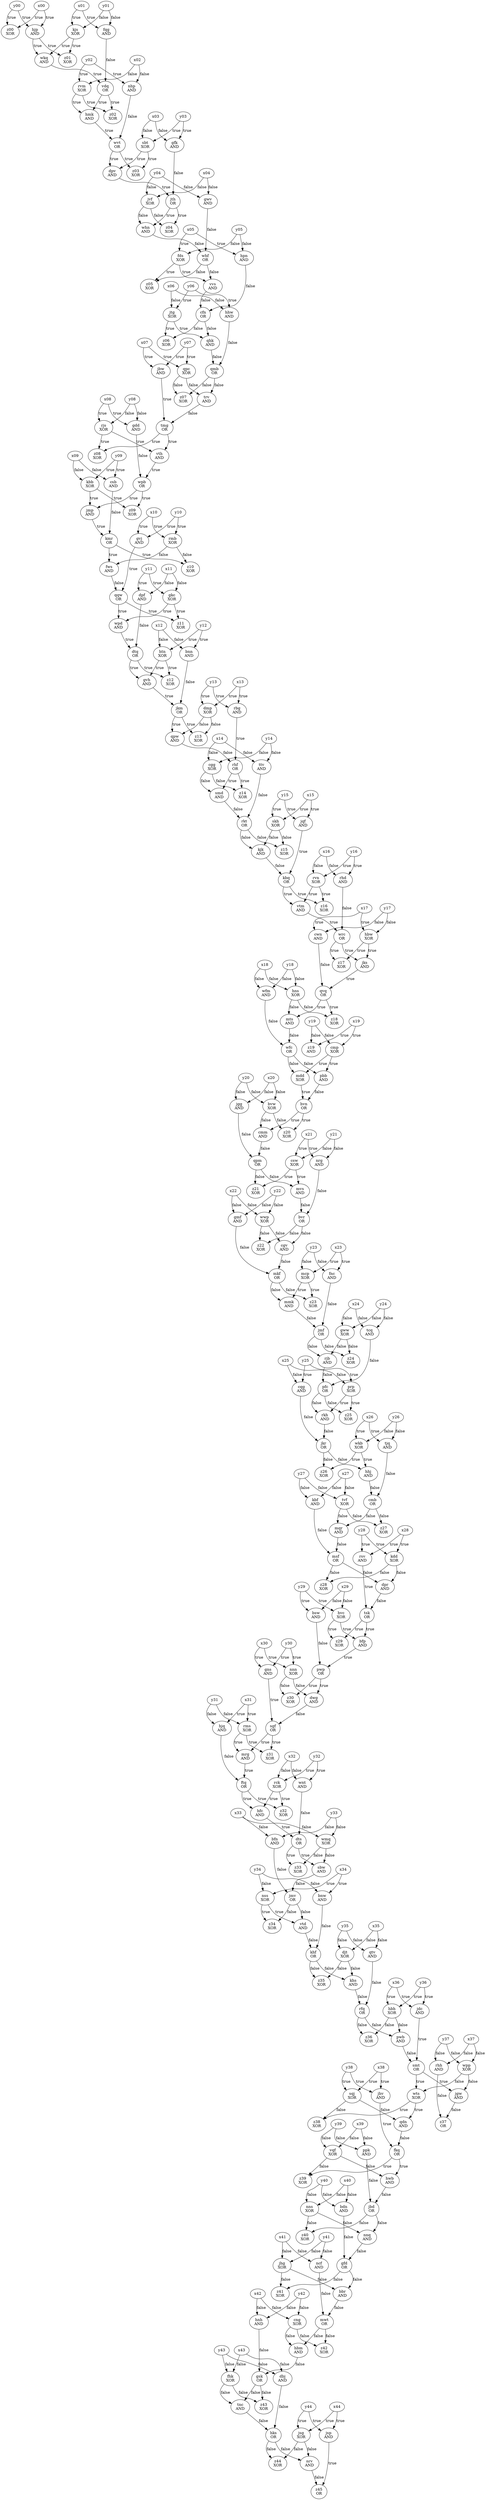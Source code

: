digraph {
    0 [ label = "y33" ]
    1 [ label = "bfn\nAND" ]
    2 [ label = "x33" ]
    3 [ label = "y32" ]
    4 [ label = "rck\nXOR" ]
    5 [ label = "x32" ]
    6 [ label = "x30" ]
    7 [ label = "gns\nAND" ]
    8 [ label = "y30" ]
    9 [ label = "y36" ]
    10 [ label = "hbh\nXOR" ]
    11 [ label = "x36" ]
    12 [ label = "cng\nXOR" ]
    13 [ label = "z42\nXOR" ]
    14 [ label = "mwt\nOR" ]
    15 [ label = "bsw\nAND" ]
    16 [ label = "pwp\nOR" ]
    17 [ label = "bfp\nAND" ]
    18 [ label = "x00" ]
    19 [ label = "z00\nXOR" ]
    20 [ label = "y00" ]
    21 [ label = "y26" ]
    22 [ label = "wkb\nXOR" ]
    23 [ label = "x26" ]
    24 [ label = "x31" ]
    25 [ label = "hjq\nAND" ]
    26 [ label = "y31" ]
    27 [ label = "jhg\nXOR" ]
    28 [ label = "bbr\nAND" ]
    29 [ label = "gfd\nOR" ]
    30 [ label = "y43" ]
    31 [ label = "fhk\nXOR" ]
    32 [ label = "x43" ]
    33 [ label = "mrg\nAND" ]
    34 [ label = "ftq\nOR" ]
    35 [ label = "jks\nAND" ]
    36 [ label = "qvq\nOR" ]
    37 [ label = "cwn\nAND" ]
    38 [ label = "wrc\nOR" ]
    39 [ label = "z17\nXOR" ]
    40 [ label = "hbw\nXOR" ]
    41 [ label = "skh\nXOR" ]
    42 [ label = "z15\nXOR" ]
    43 [ label = "rkt\nOR" ]
    44 [ label = "x27" ]
    45 [ label = "kbf\nAND" ]
    46 [ label = "y27" ]
    47 [ label = "jgg\nAND" ]
    48 [ label = "qpm\nOR" ]
    49 [ label = "cmm\nAND" ]
    50 [ label = "y17" ]
    51 [ label = "x17" ]
    52 [ label = "khf\nOR" ]
    53 [ label = "khs\nAND" ]
    54 [ label = "djt\nXOR" ]
    55 [ label = "qqw\nOR" ]
    56 [ label = "z11\nXOR" ]
    57 [ label = "gkc\nXOR" ]
    58 [ label = "rms\nXOR" ]
    59 [ label = "z31\nXOR" ]
    60 [ label = "sgf\nOR" ]
    61 [ label = "gww\nXOR" ]
    62 [ label = "z24\nXOR" ]
    63 [ label = "jmf\nOR" ]
    64 [ label = "x01" ]
    65 [ label = "kjs\nXOR" ]
    66 [ label = "y01" ]
    67 [ label = "dwg\nAND" ]
    68 [ label = "nnn\nXOR" ]
    69 [ label = "tjq\nAND" ]
    70 [ label = "cmb\nOR" ]
    71 [ label = "hhj\nAND" ]
    72 [ label = "x05" ]
    73 [ label = "fds\nXOR" ]
    74 [ label = "y05" ]
    75 [ label = "x07" ]
    76 [ label = "jbw\nAND" ]
    77 [ label = "y07" ]
    78 [ label = "wnt\nAND" ]
    79 [ label = "x14" ]
    80 [ label = "cgg\nXOR" ]
    81 [ label = "y14" ]
    82 [ label = "rhf\nOR" ]
    83 [ label = "smd\nAND" ]
    84 [ label = "z35\nXOR" ]
    85 [ label = "tcq\nAND" ]
    86 [ label = "pfc\nOR" ]
    87 [ label = "rjb\nAND" ]
    88 [ label = "qtv\nAND" ]
    89 [ label = "rfq\nOR" ]
    90 [ label = "y41" ]
    91 [ label = "x41" ]
    92 [ label = "tmg\nOR" ]
    93 [ label = "trv\nAND" ]
    94 [ label = "y21" ]
    95 [ label = "csw\nXOR" ]
    96 [ label = "x21" ]
    97 [ label = "jkm\nOR" ]
    98 [ label = "z13\nXOR" ]
    99 [ label = "dmp\nXOR" ]
    100 [ label = "rkh\nAND" ]
    101 [ label = "jkr\nOR" ]
    102 [ label = "cqg\nAND" ]
    103 [ label = "y20" ]
    104 [ label = "bvw\nXOR" ]
    105 [ label = "x20" ]
    106 [ label = "pwb\nAND" ]
    107 [ label = "smt\nOR" ]
    108 [ label = "jdc\nAND" ]
    109 [ label = "x13" ]
    110 [ label = "rbg\nAND" ]
    111 [ label = "y13" ]
    112 [ label = "wvt\nOR" ]
    113 [ label = "z03\nXOR" ]
    114 [ label = "sbt\nXOR" ]
    115 [ label = "z41\nXOR" ]
    116 [ label = "fqg\nAND" ]
    117 [ label = "wfc\nOR" ]
    118 [ label = "mdd\nXOR" ]
    119 [ label = "cmp\nXOR" ]
    120 [ label = "z14\nXOR" ]
    121 [ label = "z26\nXOR" ]
    122 [ label = "x08" ]
    123 [ label = "gdd\nAND" ]
    124 [ label = "y08" ]
    125 [ label = "vvs\nAND" ]
    126 [ label = "whf\nOR" ]
    127 [ label = "y19" ]
    128 [ label = "z19\nAND" ]
    129 [ label = "x19" ]
    130 [ label = "nss\nXOR" ]
    131 [ label = "vtd\nAND" ]
    132 [ label = "jmv\nOR" ]
    133 [ label = "z30\nXOR" ]
    134 [ label = "x23" ]
    135 [ label = "mcp\nXOR" ]
    136 [ label = "y23" ]
    137 [ label = "jvf\nXOR" ]
    138 [ label = "z04\nXOR" ]
    139 [ label = "jth\nOR" ]
    140 [ label = "y38" ]
    141 [ label = "jhv\nAND" ]
    142 [ label = "x38" ]
    143 [ label = "wkq\nAND" ]
    144 [ label = "hjp\nAND" ]
    145 [ label = "sqj\nXOR" ]
    146 [ label = "qdn\nAND" ]
    147 [ label = "wts\nXOR" ]
    148 [ label = "y16" ]
    149 [ label = "rvn\nXOR" ]
    150 [ label = "x16" ]
    151 [ label = "msf\nOR" ]
    152 [ label = "mqr\nAND" ]
    153 [ label = "y25" ]
    154 [ label = "prp\nXOR" ]
    155 [ label = "x25" ]
    156 [ label = "cgv\nAND" ]
    157 [ label = "mkf\nOR" ]
    158 [ label = "gmf\nAND" ]
    159 [ label = "y12" ]
    160 [ label = "htn\nXOR" ]
    161 [ label = "x12" ]
    162 [ label = "kdd\nXOR" ]
    163 [ label = "dpr\nAND" ]
    164 [ label = "bnw\nAND" ]
    165 [ label = "ttv\nAND" ]
    166 [ label = "fnc\nAND" ]
    167 [ label = "mmk\nAND" ]
    168 [ label = "ppk\nAND" ]
    169 [ label = "jbd\nOR" ]
    170 [ label = "hwb\nAND" ]
    171 [ label = "nnq\nAND" ]
    172 [ label = "nns\nXOR" ]
    173 [ label = "z23\nXOR" ]
    174 [ label = "kbb\nXOR" ]
    175 [ label = "jmp\nAND" ]
    176 [ label = "wpb\nOR" ]
    177 [ label = "pbb\nAND" ]
    178 [ label = "hvn\nOR" ]
    179 [ label = "dts\nOR" ]
    180 [ label = "z33\nXOR" ]
    181 [ label = "wmq\nXOR" ]
    182 [ label = "x42" ]
    183 [ label = "hnh\nAND" ]
    184 [ label = "y42" ]
    185 [ label = "hfc\nAND" ]
    186 [ label = "z36\nXOR" ]
    187 [ label = "hpn\nAND" ]
    188 [ label = "z40\nXOR" ]
    189 [ label = "z34\nXOR" ]
    190 [ label = "vth\nAND" ]
    191 [ label = "rjs\nXOR" ]
    192 [ label = "x35" ]
    193 [ label = "y35" ]
    194 [ label = "y02" ]
    195 [ label = "rvm\nXOR" ]
    196 [ label = "x02" ]
    197 [ label = "y28" ]
    198 [ label = "rsv\nAND" ]
    199 [ label = "x28" ]
    200 [ label = "wfm\nAND" ]
    201 [ label = "mts\nAND" ]
    202 [ label = "ncf\nAND" ]
    203 [ label = "z09\nXOR" ]
    204 [ label = "x06" ]
    205 [ label = "jtg\nXOR" ]
    206 [ label = "y06" ]
    207 [ label = "sbw\nAND" ]
    208 [ label = "kmr\nOR" ]
    209 [ label = "z10\nXOR" ]
    210 [ label = "rmb\nXOR" ]
    211 [ label = "z16\nXOR" ]
    212 [ label = "kbq\nOR" ]
    213 [ label = "y09" ]
    214 [ label = "x09" ]
    215 [ label = "gsk\nOR" ]
    216 [ label = "z43\nXOR" ]
    217 [ label = "y29" ]
    218 [ label = "hvc\nXOR" ]
    219 [ label = "x29" ]
    220 [ label = "wwp\nXOR" ]
    221 [ label = "bvr\nOR" ]
    222 [ label = "tnc\nAND" ]
    223 [ label = "hks\nOR" ]
    224 [ label = "dbj\nAND" ]
    225 [ label = "tvf\nXOR" ]
    226 [ label = "z27\nXOR" ]
    227 [ label = "z20\nXOR" ]
    228 [ label = "x44" ]
    229 [ label = "jsg\nXOR" ]
    230 [ label = "y44" ]
    231 [ label = "tsk\nOR" ]
    232 [ label = "z38\nXOR" ]
    233 [ label = "x40" ]
    234 [ label = "bdn\nAND" ]
    235 [ label = "y40" ]
    236 [ label = "qpc\nXOR" ]
    237 [ label = "qmb\nOR" ]
    238 [ label = "z18\nXOR" ]
    239 [ label = "hns\nXOR" ]
    240 [ label = "fkq\nOR" ]
    241 [ label = "z02\nXOR" ]
    242 [ label = "vdq\nOR" ]
    243 [ label = "z05\nXOR" ]
    244 [ label = "y34" ]
    245 [ label = "x34" ]
    246 [ label = "nrg\nAND" ]
    247 [ label = "y18" ]
    248 [ label = "x18" ]
    249 [ label = "jqf\nAND" ]
    250 [ label = "kjk\nAND" ]
    251 [ label = "qpw\nAND" ]
    252 [ label = "y24" ]
    253 [ label = "x24" ]
    254 [ label = "fws\nAND" ]
    255 [ label = "y39" ]
    256 [ label = "vqf\nXOR" ]
    257 [ label = "x39" ]
    258 [ label = "z21\nXOR" ]
    259 [ label = "wpp\nXOR" ]
    260 [ label = "bnn\nAND" ]
    261 [ label = "x10" ]
    262 [ label = "y10" ]
    263 [ label = "cfn\nOR" ]
    264 [ label = "mvs\nAND" ]
    265 [ label = "vtm\nAND" ]
    266 [ label = "gfk\nAND" ]
    267 [ label = "dpv\nAND" ]
    268 [ label = "z01\nXOR" ]
    269 [ label = "hbm\nAND" ]
    270 [ label = "z29\nXOR" ]
    271 [ label = "whn\nAND" ]
    272 [ label = "nhp\nAND" ]
    273 [ label = "y04" ]
    274 [ label = "x04" ]
    275 [ label = "z25\nXOR" ]
    276 [ label = "y03" ]
    277 [ label = "x03" ]
    278 [ label = "z39\nXOR" ]
    279 [ label = "x15" ]
    280 [ label = "y15" ]
    281 [ label = "wpd\nAND" ]
    282 [ label = "dtq\nOR" ]
    283 [ label = "dpf\nAND" ]
    284 [ label = "nrv\nAND" ]
    285 [ label = "z45\nOR" ]
    286 [ label = "jsp\nAND" ]
    287 [ label = "qhk\nAND" ]
    288 [ label = "rhd\nAND" ]
    289 [ label = "gvh\nAND" ]
    290 [ label = "z12\nXOR" ]
    291 [ label = "hmk\nAND" ]
    292 [ label = "jgw\nAND" ]
    293 [ label = "z37\nOR" ]
    294 [ label = "rhh\nAND" ]
    295 [ label = "z44\nXOR" ]
    296 [ label = "gwv\nAND" ]
    297 [ label = "z28\nXOR" ]
    298 [ label = "z08\nXOR" ]
    299 [ label = "hhw\nAND" ]
    300 [ label = "gvj\nAND" ]
    301 [ label = "y11" ]
    302 [ label = "x11" ]
    303 [ label = "csb\nAND" ]
    304 [ label = "y37" ]
    305 [ label = "x37" ]
    306 [ label = "z32\nXOR" ]
    307 [ label = "y22" ]
    308 [ label = "x22" ]
    309 [ label = "z07\nXOR" ]
    310 [ label = "z06\nXOR" ]
    311 [ label = "z22\nXOR" ]
    0 -> 1 [ label = "false" ]
    2 -> 1 [ label = "false" ]
    3 -> 4 [ label = "true" ]
    5 -> 4 [ label = "false" ]
    6 -> 7 [ label = "true" ]
    8 -> 7 [ label = "true" ]
    9 -> 10 [ label = "true" ]
    11 -> 10 [ label = "true" ]
    12 -> 13 [ label = "false" ]
    14 -> 13 [ label = "false" ]
    15 -> 16 [ label = "false" ]
    17 -> 16 [ label = "true" ]
    18 -> 19 [ label = "true" ]
    20 -> 19 [ label = "true" ]
    21 -> 22 [ label = "false" ]
    23 -> 22 [ label = "true" ]
    24 -> 25 [ label = "true" ]
    26 -> 25 [ label = "false" ]
    27 -> 28 [ label = "false" ]
    29 -> 28 [ label = "false" ]
    30 -> 31 [ label = "false" ]
    32 -> 31 [ label = "false" ]
    33 -> 34 [ label = "true" ]
    25 -> 34 [ label = "false" ]
    35 -> 36 [ label = "true" ]
    37 -> 36 [ label = "false" ]
    38 -> 39 [ label = "true" ]
    40 -> 39 [ label = "true" ]
    41 -> 42 [ label = "false" ]
    43 -> 42 [ label = "false" ]
    44 -> 45 [ label = "false" ]
    46 -> 45 [ label = "false" ]
    47 -> 48 [ label = "false" ]
    49 -> 48 [ label = "false" ]
    50 -> 40 [ label = "false" ]
    51 -> 40 [ label = "true" ]
    52 -> 53 [ label = "false" ]
    54 -> 53 [ label = "false" ]
    55 -> 56 [ label = "true" ]
    57 -> 56 [ label = "true" ]
    58 -> 59 [ label = "true" ]
    60 -> 59 [ label = "true" ]
    61 -> 62 [ label = "false" ]
    63 -> 62 [ label = "false" ]
    64 -> 65 [ label = "true" ]
    66 -> 65 [ label = "false" ]
    16 -> 67 [ label = "true" ]
    68 -> 67 [ label = "false" ]
    69 -> 70 [ label = "false" ]
    71 -> 70 [ label = "false" ]
    72 -> 73 [ label = "true" ]
    74 -> 73 [ label = "false" ]
    75 -> 76 [ label = "true" ]
    77 -> 76 [ label = "true" ]
    3 -> 78 [ label = "true" ]
    5 -> 78 [ label = "false" ]
    79 -> 80 [ label = "false" ]
    81 -> 80 [ label = "false" ]
    82 -> 83 [ label = "true" ]
    80 -> 83 [ label = "false" ]
    54 -> 84 [ label = "false" ]
    52 -> 84 [ label = "false" ]
    85 -> 86 [ label = "false" ]
    87 -> 86 [ label = "false" ]
    88 -> 89 [ label = "false" ]
    53 -> 89 [ label = "false" ]
    90 -> 27 [ label = "false" ]
    91 -> 27 [ label = "false" ]
    76 -> 92 [ label = "true" ]
    93 -> 92 [ label = "false" ]
    94 -> 95 [ label = "false" ]
    96 -> 95 [ label = "true" ]
    97 -> 98 [ label = "true" ]
    99 -> 98 [ label = "false" ]
    100 -> 101 [ label = "false" ]
    102 -> 101 [ label = "false" ]
    103 -> 104 [ label = "false" ]
    105 -> 104 [ label = "false" ]
    106 -> 107 [ label = "false" ]
    108 -> 107 [ label = "true" ]
    109 -> 110 [ label = "true" ]
    111 -> 110 [ label = "true" ]
    112 -> 113 [ label = "true" ]
    114 -> 113 [ label = "true" ]
    27 -> 115 [ label = "false" ]
    29 -> 115 [ label = "false" ]
    64 -> 116 [ label = "true" ]
    66 -> 116 [ label = "false" ]
    117 -> 118 [ label = "false" ]
    119 -> 118 [ label = "true" ]
    80 -> 120 [ label = "false" ]
    82 -> 120 [ label = "true" ]
    22 -> 121 [ label = "true" ]
    101 -> 121 [ label = "false" ]
    9 -> 108 [ label = "true" ]
    11 -> 108 [ label = "true" ]
    122 -> 123 [ label = "true" ]
    124 -> 123 [ label = "false" ]
    73 -> 125 [ label = "true" ]
    126 -> 125 [ label = "false" ]
    127 -> 128 [ label = "false" ]
    129 -> 128 [ label = "true" ]
    24 -> 58 [ label = "true" ]
    26 -> 58 [ label = "false" ]
    130 -> 131 [ label = "true" ]
    132 -> 131 [ label = "false" ]
    16 -> 133 [ label = "true" ]
    68 -> 133 [ label = "false" ]
    134 -> 135 [ label = "true" ]
    136 -> 135 [ label = "false" ]
    137 -> 138 [ label = "false" ]
    139 -> 138 [ label = "true" ]
    140 -> 141 [ label = "true" ]
    142 -> 141 [ label = "true" ]
    65 -> 143 [ label = "true" ]
    144 -> 143 [ label = "true" ]
    145 -> 146 [ label = "false" ]
    147 -> 146 [ label = "true" ]
    148 -> 149 [ label = "true" ]
    150 -> 149 [ label = "false" ]
    45 -> 151 [ label = "false" ]
    152 -> 151 [ label = "false" ]
    153 -> 154 [ label = "true" ]
    155 -> 154 [ label = "false" ]
    21 -> 69 [ label = "false" ]
    23 -> 69 [ label = "true" ]
    156 -> 157 [ label = "false" ]
    158 -> 157 [ label = "false" ]
    159 -> 160 [ label = "true" ]
    161 -> 160 [ label = "false" ]
    162 -> 163 [ label = "false" ]
    151 -> 163 [ label = "false" ]
    131 -> 52 [ label = "false" ]
    164 -> 52 [ label = "false" ]
    83 -> 43 [ label = "false" ]
    165 -> 43 [ label = "false" ]
    166 -> 63 [ label = "false" ]
    167 -> 63 [ label = "false" ]
    168 -> 169 [ label = "false" ]
    170 -> 169 [ label = "false" ]
    169 -> 171 [ label = "false" ]
    172 -> 171 [ label = "false" ]
    135 -> 173 [ label = "true" ]
    157 -> 173 [ label = "false" ]
    174 -> 175 [ label = "true" ]
    176 -> 175 [ label = "true" ]
    177 -> 178 [ label = "false" ]
    118 -> 178 [ label = "true" ]
    179 -> 180 [ label = "true" ]
    181 -> 180 [ label = "false" ]
    182 -> 183 [ label = "false" ]
    184 -> 183 [ label = "false" ]
    4 -> 185 [ label = "true" ]
    34 -> 185 [ label = "true" ]
    89 -> 186 [ label = "false" ]
    10 -> 186 [ label = "false" ]
    74 -> 187 [ label = "false" ]
    72 -> 187 [ label = "true" ]
    172 -> 188 [ label = "false" ]
    169 -> 188 [ label = "false" ]
    79 -> 165 [ label = "false" ]
    81 -> 165 [ label = "false" ]
    132 -> 189 [ label = "false" ]
    130 -> 189 [ label = "true" ]
    190 -> 176 [ label = "true" ]
    123 -> 176 [ label = "false" ]
    124 -> 191 [ label = "false" ]
    122 -> 191 [ label = "true" ]
    184 -> 12 [ label = "false" ]
    182 -> 12 [ label = "false" ]
    192 -> 88 [ label = "false" ]
    193 -> 88 [ label = "false" ]
    194 -> 195 [ label = "true" ]
    196 -> 195 [ label = "false" ]
    135 -> 167 [ label = "true" ]
    157 -> 167 [ label = "false" ]
    197 -> 198 [ label = "true" ]
    199 -> 198 [ label = "true" ]
    200 -> 117 [ label = "false" ]
    201 -> 117 [ label = "false" ]
    78 -> 179 [ label = "false" ]
    185 -> 179 [ label = "true" ]
    60 -> 33 [ label = "true" ]
    58 -> 33 [ label = "true" ]
    28 -> 14 [ label = "false" ]
    202 -> 14 [ label = "false" ]
    176 -> 203 [ label = "true" ]
    174 -> 203 [ label = "true" ]
    204 -> 205 [ label = "false" ]
    206 -> 205 [ label = "true" ]
    207 -> 132 [ label = "false" ]
    1 -> 132 [ label = "false" ]
    208 -> 209 [ label = "true" ]
    210 -> 209 [ label = "false" ]
    149 -> 211 [ label = "true" ]
    212 -> 211 [ label = "true" ]
    213 -> 174 [ label = "true" ]
    214 -> 174 [ label = "false" ]
    215 -> 216 [ label = "false" ]
    31 -> 216 [ label = "false" ]
    136 -> 166 [ label = "false" ]
    134 -> 166 [ label = "true" ]
    217 -> 218 [ label = "true" ]
    219 -> 218 [ label = "false" ]
    220 -> 156 [ label = "false" ]
    221 -> 156 [ label = "false" ]
    222 -> 223 [ label = "false" ]
    224 -> 223 [ label = "false" ]
    225 -> 226 [ label = "false" ]
    70 -> 226 [ label = "false" ]
    104 -> 227 [ label = "false" ]
    178 -> 227 [ label = "true" ]
    228 -> 229 [ label = "true" ]
    230 -> 229 [ label = "true" ]
    198 -> 231 [ label = "true" ]
    163 -> 231 [ label = "false" ]
    145 -> 232 [ label = "false" ]
    147 -> 232 [ label = "true" ]
    233 -> 234 [ label = "false" ]
    235 -> 234 [ label = "false" ]
    236 -> 93 [ label = "false" ]
    237 -> 93 [ label = "false" ]
    36 -> 238 [ label = "true" ]
    239 -> 238 [ label = "false" ]
    91 -> 202 [ label = "false" ]
    90 -> 202 [ label = "false" ]
    146 -> 240 [ label = "false" ]
    141 -> 240 [ label = "true" ]
    46 -> 225 [ label = "false" ]
    44 -> 225 [ label = "false" ]
    195 -> 241 [ label = "true" ]
    242 -> 241 [ label = "true" ]
    126 -> 243 [ label = "false" ]
    73 -> 243 [ label = "true" ]
    92 -> 190 [ label = "true" ]
    191 -> 190 [ label = "true" ]
    244 -> 164 [ label = "false" ]
    245 -> 164 [ label = "true" ]
    94 -> 246 [ label = "false" ]
    96 -> 246 [ label = "true" ]
    215 -> 222 [ label = "false" ]
    31 -> 222 [ label = "false" ]
    142 -> 145 [ label = "true" ]
    140 -> 145 [ label = "true" ]
    247 -> 200 [ label = "false" ]
    248 -> 200 [ label = "false" ]
    218 -> 17 [ label = "true" ]
    231 -> 17 [ label = "true" ]
    249 -> 212 [ label = "true" ]
    250 -> 212 [ label = "false" ]
    99 -> 251 [ label = "false" ]
    97 -> 251 [ label = "true" ]
    129 -> 119 [ label = "true" ]
    127 -> 119 [ label = "false" ]
    252 -> 61 [ label = "false" ]
    253 -> 61 [ label = "false" ]
    154 -> 100 [ label = "true" ]
    86 -> 100 [ label = "false" ]
    210 -> 254 [ label = "false" ]
    208 -> 254 [ label = "true" ]
    171 -> 29 [ label = "false" ]
    234 -> 29 [ label = "false" ]
    255 -> 256 [ label = "false" ]
    257 -> 256 [ label = "false" ]
    48 -> 258 [ label = "false" ]
    95 -> 258 [ label = "true" ]
    107 -> 147 [ label = "true" ]
    259 -> 147 [ label = "false" ]
    161 -> 260 [ label = "false" ]
    159 -> 260 [ label = "true" ]
    261 -> 210 [ label = "true" ]
    262 -> 210 [ label = "true" ]
    0 -> 181 [ label = "false" ]
    2 -> 181 [ label = "false" ]
    248 -> 239 [ label = "false" ]
    247 -> 239 [ label = "false" ]
    125 -> 263 [ label = "false" ]
    187 -> 263 [ label = "false" ]
    63 -> 87 [ label = "false" ]
    61 -> 87 [ label = "false" ]
    246 -> 221 [ label = "false" ]
    264 -> 221 [ label = "false" ]
    119 -> 177 [ label = "true" ]
    117 -> 177 [ label = "false" ]
    212 -> 265 [ label = "true" ]
    149 -> 265 [ label = "true" ]
    266 -> 139 [ label = "false" ]
    267 -> 139 [ label = "true" ]
    153 -> 102 [ label = "true" ]
    155 -> 102 [ label = "false" ]
    112 -> 267 [ label = "true" ]
    114 -> 267 [ label = "true" ]
    70 -> 152 [ label = "false" ]
    225 -> 152 [ label = "false" ]
    144 -> 268 [ label = "true" ]
    65 -> 268 [ label = "true" ]
    20 -> 144 [ label = "true" ]
    18 -> 144 [ label = "true" ]
    192 -> 54 [ label = "false" ]
    193 -> 54 [ label = "false" ]
    14 -> 269 [ label = "false" ]
    12 -> 269 [ label = "false" ]
    252 -> 85 [ label = "false" ]
    253 -> 85 [ label = "false" ]
    231 -> 270 [ label = "true" ]
    218 -> 270 [ label = "true" ]
    43 -> 250 [ label = "false" ]
    41 -> 250 [ label = "false" ]
    139 -> 271 [ label = "true" ]
    137 -> 271 [ label = "false" ]
    196 -> 272 [ label = "false" ]
    194 -> 272 [ label = "true" ]
    239 -> 201 [ label = "false" ]
    36 -> 201 [ label = "true" ]
    273 -> 137 [ label = "false" ]
    274 -> 137 [ label = "false" ]
    86 -> 275 [ label = "false" ]
    154 -> 275 [ label = "true" ]
    276 -> 114 [ label = "true" ]
    277 -> 114 [ label = "false" ]
    95 -> 264 [ label = "true" ]
    48 -> 264 [ label = "false" ]
    217 -> 15 [ label = "true" ]
    219 -> 15 [ label = "false" ]
    22 -> 71 [ label = "true" ]
    101 -> 71 [ label = "false" ]
    277 -> 266 [ label = "false" ]
    276 -> 266 [ label = "true" ]
    256 -> 278 [ label = "false" ]
    240 -> 278 [ label = "true" ]
    279 -> 41 [ label = "true" ]
    280 -> 41 [ label = "true" ]
    281 -> 282 [ label = "true" ]
    283 -> 282 [ label = "false" ]
    284 -> 285 [ label = "false" ]
    286 -> 285 [ label = "true" ]
    205 -> 287 [ label = "true" ]
    263 -> 287 [ label = "false" ]
    288 -> 38 [ label = "false" ]
    265 -> 38 [ label = "true" ]
    8 -> 68 [ label = "true" ]
    6 -> 68 [ label = "true" ]
    160 -> 289 [ label = "true" ]
    282 -> 289 [ label = "true" ]
    30 -> 224 [ label = "false" ]
    32 -> 224 [ label = "false" ]
    51 -> 37 [ label = "true" ]
    50 -> 37 [ label = "false" ]
    160 -> 290 [ label = "true" ]
    282 -> 290 [ label = "true" ]
    103 -> 47 [ label = "false" ]
    105 -> 47 [ label = "false" ]
    242 -> 291 [ label = "true" ]
    195 -> 291 [ label = "true" ]
    292 -> 293 [ label = "false" ]
    294 -> 293 [ label = "false" ]
    229 -> 295 [ label = "false" ]
    223 -> 295 [ label = "false" ]
    7 -> 60 [ label = "true" ]
    67 -> 60 [ label = "false" ]
    116 -> 242 [ label = "false" ]
    143 -> 242 [ label = "true" ]
    256 -> 170 [ label = "false" ]
    240 -> 170 [ label = "true" ]
    274 -> 296 [ label = "false" ]
    273 -> 296 [ label = "false" ]
    151 -> 297 [ label = "false" ]
    162 -> 297 [ label = "false" ]
    191 -> 298 [ label = "true" ]
    92 -> 298 [ label = "true" ]
    150 -> 288 [ label = "false" ]
    148 -> 288 [ label = "true" ]
    204 -> 299 [ label = "false" ]
    206 -> 299 [ label = "true" ]
    57 -> 281 [ label = "true" ]
    55 -> 281 [ label = "true" ]
    199 -> 162 [ label = "true" ]
    197 -> 162 [ label = "true" ]
    254 -> 55 [ label = "false" ]
    300 -> 55 [ label = "true" ]
    255 -> 168 [ label = "false" ]
    257 -> 168 [ label = "false" ]
    89 -> 106 [ label = "false" ]
    10 -> 106 [ label = "false" ]
    301 -> 283 [ label = "true" ]
    302 -> 283 [ label = "false" ]
    233 -> 172 [ label = "false" ]
    235 -> 172 [ label = "false" ]
    269 -> 215 [ label = "false" ]
    183 -> 215 [ label = "false" ]
    213 -> 303 [ label = "true" ]
    214 -> 303 [ label = "false" ]
    304 -> 259 [ label = "false" ]
    305 -> 259 [ label = "false" ]
    291 -> 112 [ label = "true" ]
    272 -> 112 [ label = "false" ]
    245 -> 130 [ label = "true" ]
    244 -> 130 [ label = "false" ]
    4 -> 306 [ label = "true" ]
    34 -> 306 [ label = "true" ]
    229 -> 284 [ label = "false" ]
    223 -> 284 [ label = "false" ]
    304 -> 294 [ label = "false" ]
    305 -> 294 [ label = "false" ]
    259 -> 292 [ label = "false" ]
    107 -> 292 [ label = "true" ]
    301 -> 57 [ label = "true" ]
    302 -> 57 [ label = "false" ]
    75 -> 236 [ label = "true" ]
    77 -> 236 [ label = "true" ]
    251 -> 82 [ label = "false" ]
    110 -> 82 [ label = "true" ]
    279 -> 249 [ label = "true" ]
    280 -> 249 [ label = "true" ]
    307 -> 220 [ label = "false" ]
    308 -> 220 [ label = "false" ]
    299 -> 237 [ label = "false" ]
    287 -> 237 [ label = "false" ]
    175 -> 208 [ label = "true" ]
    303 -> 208 [ label = "false" ]
    40 -> 35 [ label = "true" ]
    38 -> 35 [ label = "true" ]
    109 -> 99 [ label = "true" ]
    111 -> 99 [ label = "true" ]
    296 -> 126 [ label = "false" ]
    271 -> 126 [ label = "false" ]
    179 -> 207 [ label = "true" ]
    181 -> 207 [ label = "false" ]
    260 -> 97 [ label = "false" ]
    289 -> 97 [ label = "true" ]
    237 -> 309 [ label = "false" ]
    236 -> 309 [ label = "false" ]
    104 -> 49 [ label = "false" ]
    178 -> 49 [ label = "true" ]
    262 -> 300 [ label = "true" ]
    261 -> 300 [ label = "true" ]
    228 -> 286 [ label = "true" ]
    230 -> 286 [ label = "true" ]
    205 -> 310 [ label = "true" ]
    263 -> 310 [ label = "false" ]
    220 -> 311 [ label = "false" ]
    221 -> 311 [ label = "false" ]
    307 -> 158 [ label = "false" ]
    308 -> 158 [ label = "false" ]
}